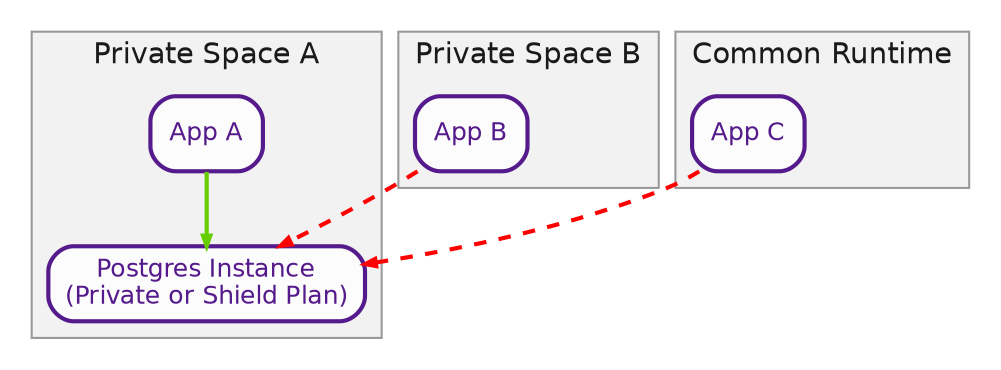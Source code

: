 digraph G {
    ///// start Heroku styles
    graph [fontname="helvetica",fontsize=14,splines=true,pad=0.1,compound=true,color="grey60",fontcolor="grey10",fillcolor=grey95,style="filled"];
    node [fontname="helvetica",fontsize=12,color=purple4,shape=box,style="rounded, filled",fontcolor=purple4,fillcolor=grey99,penwidth=2];
    edge [fontname="helvetica",color=grey35,fontcolor=black,arrowhead="normal",penwidth=2,arrowsize=0.5];
    ///// end Heroku styles

    subgraph cluster1 {
      label="Private Space A"
      "App A"
      "Postgres Instance\n(Private or Shield Plan)"
    }
    subgraph cluster2 {
      label="Private Space B"
      "App B"
    }
    subgraph cluster3 {
      label="Common Runtime"
      "App C"
    }
    "App A" -> "Postgres Instance\n(Private or Shield Plan)" [color=chartreuse3]
    "App B" -> "Postgres Instance\n(Private or Shield Plan)" [color=red, style=dashed]
    "App C" -> "Postgres Instance\n(Private or Shield Plan)" [color=red, style=dashed]
}
